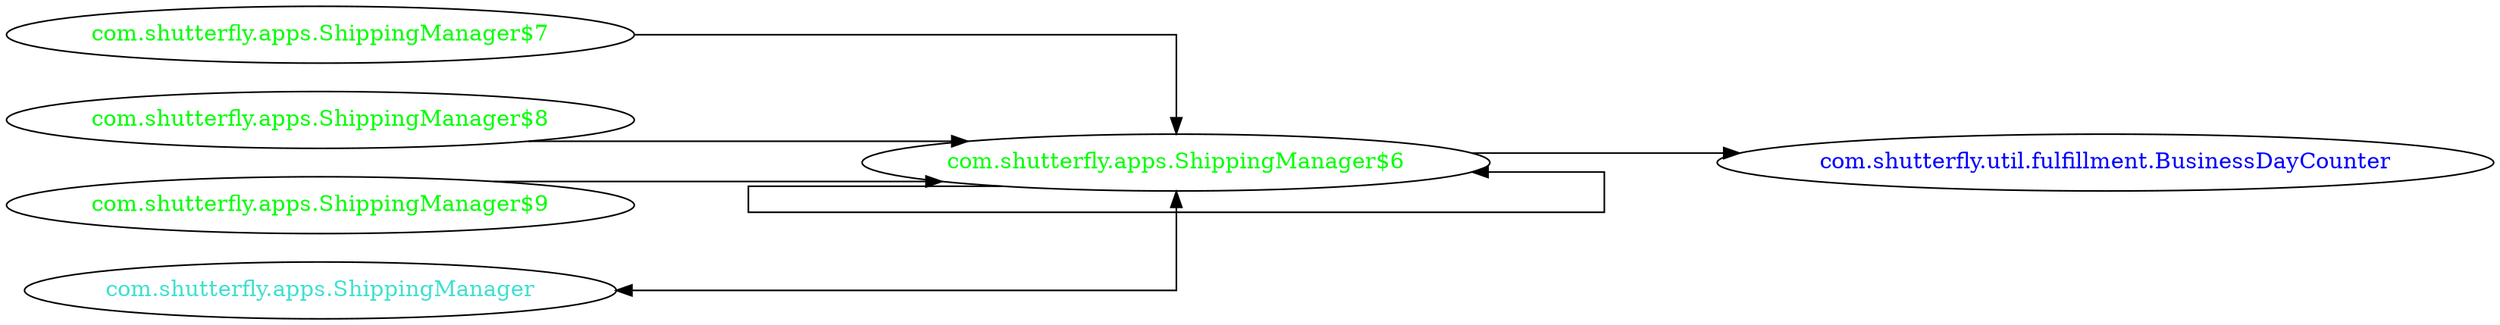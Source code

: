 digraph dependencyGraph {
 concentrate=true;
 ranksep="2.0";
 rankdir="LR"; 
 splines="ortho";
"com.shutterfly.apps.ShippingManager$6" [fontcolor="red"];
"com.shutterfly.util.fulfillment.BusinessDayCounter" [ fontcolor="blue" ];
"com.shutterfly.apps.ShippingManager$6"->"com.shutterfly.util.fulfillment.BusinessDayCounter";
"com.shutterfly.apps.ShippingManager$6" [ fontcolor="green" ];
"com.shutterfly.apps.ShippingManager$6"->"com.shutterfly.apps.ShippingManager$6";
"com.shutterfly.apps.ShippingManager$7" [ fontcolor="green" ];
"com.shutterfly.apps.ShippingManager$7"->"com.shutterfly.apps.ShippingManager$6";
"com.shutterfly.apps.ShippingManager$8" [ fontcolor="green" ];
"com.shutterfly.apps.ShippingManager$8"->"com.shutterfly.apps.ShippingManager$6";
"com.shutterfly.apps.ShippingManager$9" [ fontcolor="green" ];
"com.shutterfly.apps.ShippingManager$9"->"com.shutterfly.apps.ShippingManager$6";
"com.shutterfly.apps.ShippingManager" [ fontcolor="turquoise" ];
"com.shutterfly.apps.ShippingManager"->"com.shutterfly.apps.ShippingManager$6" [dir=both];
}